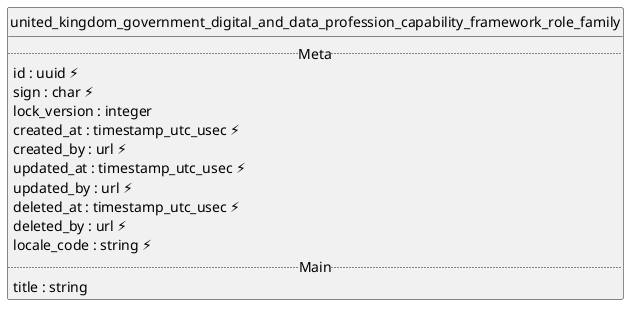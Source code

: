 @startuml uml
skinparam monochrome true
skinparam linetype ortho
hide circle

entity united_kingdom_government_digital_and_data_profession_capability_framework_role_family {
  .. Meta ..
  id : uuid ⚡
  sign : char ⚡
  lock_version : integer
  created_at : timestamp_utc_usec ⚡
  created_by : url ⚡
  updated_at : timestamp_utc_usec ⚡
  updated_by : url ⚡
  deleted_at : timestamp_utc_usec ⚡
  deleted_by : url ⚡
  locale_code : string ⚡
  .. Main ..
  title : string
}

@enduml
